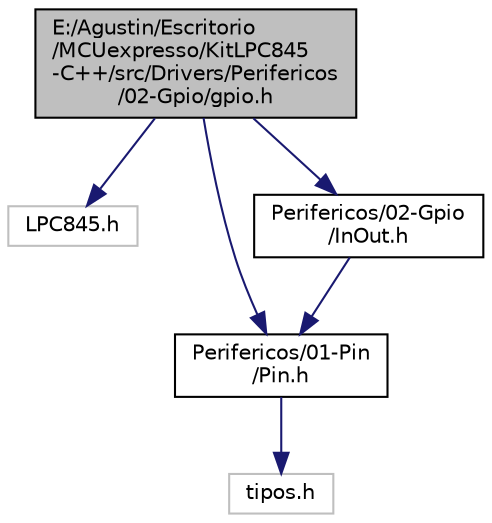 digraph "E:/Agustin/Escritorio/MCUexpresso/KitLPC845-C++/src/Drivers/Perifericos/02-Gpio/gpio.h"
{
 // LATEX_PDF_SIZE
  edge [fontname="Helvetica",fontsize="10",labelfontname="Helvetica",labelfontsize="10"];
  node [fontname="Helvetica",fontsize="10",shape=record];
  Node1 [label="E:/Agustin/Escritorio\l/MCUexpresso/KitLPC845\l-C++/src/Drivers/Perifericos\l/02-Gpio/gpio.h",height=0.2,width=0.4,color="black", fillcolor="grey75", style="filled", fontcolor="black",tooltip="Módulo con clase de manejo de GPIO."];
  Node1 -> Node2 [color="midnightblue",fontsize="10",style="solid",fontname="Helvetica"];
  Node2 [label="LPC845.h",height=0.2,width=0.4,color="grey75", fillcolor="white", style="filled",tooltip=" "];
  Node1 -> Node3 [color="midnightblue",fontsize="10",style="solid",fontname="Helvetica"];
  Node3 [label="Perifericos/01-Pin\l/Pin.h",height=0.2,width=0.4,color="black", fillcolor="white", style="filled",URL="$_pin_8h.html",tooltip="Clase Abstracta de cualquier pin del microcontrolador."];
  Node3 -> Node4 [color="midnightblue",fontsize="10",style="solid",fontname="Helvetica"];
  Node4 [label="tipos.h",height=0.2,width=0.4,color="grey75", fillcolor="white", style="filled",tooltip=" "];
  Node1 -> Node5 [color="midnightblue",fontsize="10",style="solid",fontname="Helvetica"];
  Node5 [label="Perifericos/02-Gpio\l/InOut.h",height=0.2,width=0.4,color="black", fillcolor="white", style="filled",URL="$_in_out_8h.html",tooltip="Clase Abstracta Pura de las GPIO."];
  Node5 -> Node3 [color="midnightblue",fontsize="10",style="solid",fontname="Helvetica"];
}
